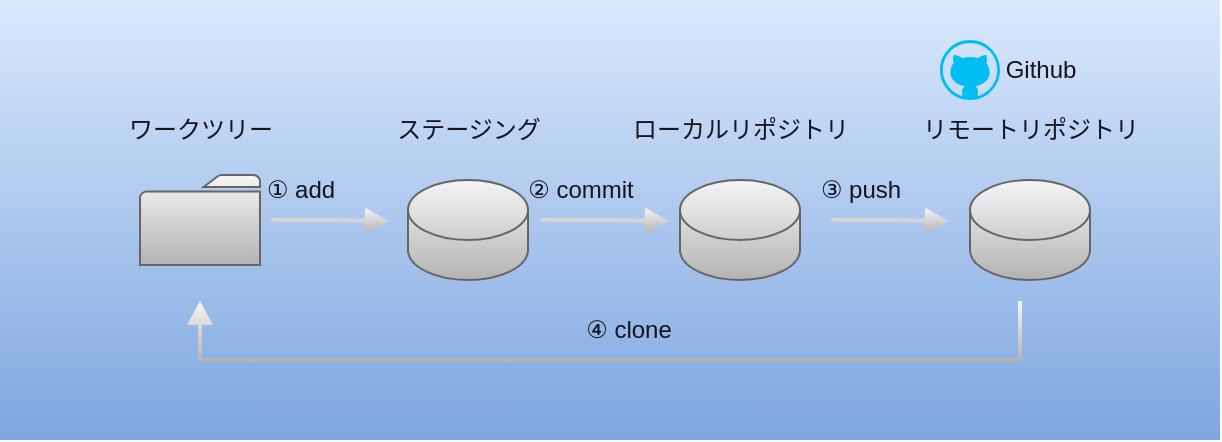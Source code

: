 <mxfile>
    <diagram id="Heprj9tL5eO4QAdMiAxu" name="ページ1">
        <mxGraphModel dx="217" dy="415" grid="1" gridSize="10" guides="1" tooltips="1" connect="1" arrows="1" fold="1" page="1" pageScale="1" pageWidth="827" pageHeight="1169" math="0" shadow="0">
            <root>
                <mxCell id="0"/>
                <mxCell id="1" parent="0"/>
                <mxCell id="54" value="" style="rounded=0;whiteSpace=wrap;html=1;fillColor=#dae8fc;strokeColor=none;gradientColor=#7ea6e0;" parent="1" vertex="1">
                    <mxGeometry x="150" y="80" width="610" height="220" as="geometry"/>
                </mxCell>
                <mxCell id="2" value="" style="sketch=0;pointerEvents=1;shadow=0;dashed=0;html=1;strokeColor=#666666;fillColor=#f5f5f5;labelPosition=center;verticalLabelPosition=bottom;verticalAlign=top;outlineConnect=0;align=center;shape=mxgraph.office.concepts.folder;gradientColor=#b3b3b3;" parent="1" vertex="1">
                    <mxGeometry x="220" y="167.5" width="60" height="45" as="geometry"/>
                </mxCell>
                <mxCell id="3" value="ワークツリー" style="text;html=1;align=center;verticalAlign=middle;resizable=0;points=[];autosize=1;fontColor=#18141D;" parent="1" vertex="1">
                    <mxGeometry x="200" y="130" width="100" height="30" as="geometry"/>
                </mxCell>
                <mxCell id="6" value="" style="shape=cylinder3;whiteSpace=wrap;html=1;boundedLbl=1;backgroundOutline=1;size=15;fillColor=#f5f5f5;gradientColor=#b3b3b3;strokeColor=#666666;" parent="1" vertex="1">
                    <mxGeometry x="354" y="170" width="60" height="50" as="geometry"/>
                </mxCell>
                <mxCell id="7" value="ステージング" style="text;html=1;align=center;verticalAlign=middle;resizable=0;points=[];autosize=1;fontColor=#18141D;" parent="1" vertex="1">
                    <mxGeometry x="334" y="130" width="100" height="30" as="geometry"/>
                </mxCell>
                <mxCell id="8" value="ローカルリポジトリ" style="text;html=1;align=center;verticalAlign=middle;resizable=0;points=[];autosize=1;fontColor=#18141D;" parent="1" vertex="1">
                    <mxGeometry x="455" y="130" width="130" height="30" as="geometry"/>
                </mxCell>
                <mxCell id="9" value="" style="shape=cylinder3;whiteSpace=wrap;html=1;boundedLbl=1;backgroundOutline=1;size=15;fillColor=#f5f5f5;gradientColor=#b3b3b3;strokeColor=#666666;" parent="1" vertex="1">
                    <mxGeometry x="490" y="170" width="60" height="50" as="geometry"/>
                </mxCell>
                <mxCell id="10" value="" style="shape=cylinder3;whiteSpace=wrap;html=1;boundedLbl=1;backgroundOutline=1;size=15;fillColor=#f5f5f5;gradientColor=#b3b3b3;strokeColor=#666666;" parent="1" vertex="1">
                    <mxGeometry x="635" y="170" width="60" height="50" as="geometry"/>
                </mxCell>
                <mxCell id="24" value="① add" style="text;html=1;align=center;verticalAlign=middle;resizable=0;points=[];autosize=1;fontColor=#18141D;" parent="1" vertex="1">
                    <mxGeometry x="270" y="160" width="60" height="30" as="geometry"/>
                </mxCell>
                <mxCell id="28" value="" style="edgeStyle=none;orthogonalLoop=1;jettySize=auto;html=1;shape=flexArrow;rounded=1;startSize=8;endSize=3.68;strokeColor=none;endWidth=10;width=2;fillColor=#f5f5f5;gradientColor=#b3b3b3;" parent="1" edge="1">
                    <mxGeometry width="100" relative="1" as="geometry">
                        <mxPoint x="285" y="190" as="sourcePoint"/>
                        <mxPoint x="345" y="190.5" as="targetPoint"/>
                        <Array as="points"/>
                    </mxGeometry>
                </mxCell>
                <mxCell id="29" value="" style="edgeStyle=none;orthogonalLoop=1;jettySize=auto;html=1;shape=flexArrow;rounded=1;startSize=8;endSize=3.68;strokeColor=none;endWidth=10;width=2;fillColor=#f5f5f5;startArrow=none;gradientColor=#b3b3b3;" parent="1" edge="1">
                    <mxGeometry width="100" relative="1" as="geometry">
                        <mxPoint x="420" y="190" as="sourcePoint"/>
                        <mxPoint x="485" y="190.5" as="targetPoint"/>
                        <Array as="points"/>
                    </mxGeometry>
                </mxCell>
                <mxCell id="22" value="Github" style="text;html=1;align=center;verticalAlign=middle;resizable=0;points=[];autosize=1;strokeColor=none;fillColor=none;fontColor=#18141D;" parent="1" vertex="1">
                    <mxGeometry x="640" y="100" width="60" height="30" as="geometry"/>
                </mxCell>
                <mxCell id="21" value="" style="verticalLabelPosition=bottom;html=1;verticalAlign=top;align=center;strokeColor=none;fillColor=#00BEF2;shape=mxgraph.azure.github_code;pointerEvents=1;" parent="1" vertex="1">
                    <mxGeometry x="620" y="100" width="30" height="30" as="geometry"/>
                </mxCell>
                <mxCell id="39" value="リモートリポジトリ" style="text;html=1;align=center;verticalAlign=middle;resizable=0;points=[];autosize=1;fontColor=#18141D;" parent="1" vertex="1">
                    <mxGeometry x="600" y="130" width="130" height="30" as="geometry"/>
                </mxCell>
                <mxCell id="48" value="" style="edgeStyle=none;orthogonalLoop=1;jettySize=auto;html=1;shape=flexArrow;rounded=1;startSize=8;endSize=3.68;strokeColor=none;endWidth=10;width=2;fillColor=#f5f5f5;gradientColor=#b3b3b3;" parent="1" edge="1">
                    <mxGeometry width="100" relative="1" as="geometry">
                        <mxPoint x="565" y="190" as="sourcePoint"/>
                        <mxPoint x="625" y="190.5" as="targetPoint"/>
                        <Array as="points"/>
                    </mxGeometry>
                </mxCell>
                <mxCell id="49" value="③ push" style="text;html=1;align=center;verticalAlign=middle;resizable=0;points=[];autosize=1;fontColor=#18141D;" parent="1" vertex="1">
                    <mxGeometry x="550" y="160" width="60" height="30" as="geometry"/>
                </mxCell>
                <mxCell id="30" value="② commit" style="text;html=1;align=center;verticalAlign=middle;resizable=0;points=[];autosize=1;fontColor=#18141D;" parent="1" vertex="1">
                    <mxGeometry x="400" y="160" width="80" height="30" as="geometry"/>
                </mxCell>
                <mxCell id="51" value="" style="edgeStyle=none;orthogonalLoop=1;jettySize=auto;html=1;shape=flexArrow;rounded=1;startSize=8;endSize=3.68;strokeColor=none;endWidth=10;width=2;fillColor=#f5f5f5;gradientColor=#b3b3b3;" parent="1" edge="1">
                    <mxGeometry width="100" relative="1" as="geometry">
                        <mxPoint x="660" y="230" as="sourcePoint"/>
                        <mxPoint x="250" y="230" as="targetPoint"/>
                        <Array as="points">
                            <mxPoint x="660" y="260"/>
                            <mxPoint x="460" y="260"/>
                            <mxPoint x="250" y="260"/>
                        </Array>
                    </mxGeometry>
                </mxCell>
                <mxCell id="52" value="④ clone" style="text;html=1;align=center;verticalAlign=middle;resizable=0;points=[];autosize=1;fontColor=#18141D;" parent="1" vertex="1">
                    <mxGeometry x="429" y="230" width="70" height="30" as="geometry"/>
                </mxCell>
            </root>
        </mxGraphModel>
    </diagram>
</mxfile>